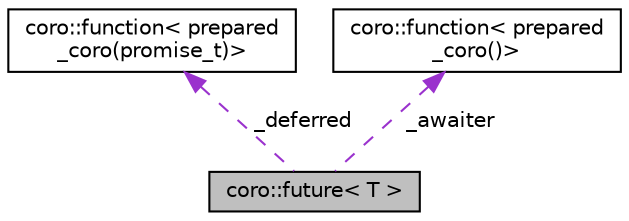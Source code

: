 digraph "coro::future&lt; T &gt;"
{
 // LATEX_PDF_SIZE
  edge [fontname="Helvetica",fontsize="10",labelfontname="Helvetica",labelfontsize="10"];
  node [fontname="Helvetica",fontsize="10",shape=record];
  Node1 [label="coro::future\< T \>",height=0.2,width=0.4,color="black", fillcolor="grey75", style="filled", fontcolor="black",tooltip="Contains future value of T, can be co_awaited in coroutine."];
  Node2 -> Node1 [dir="back",color="darkorchid3",fontsize="10",style="dashed",label=" _deferred" ,fontname="Helvetica"];
  Node2 [label="coro::function\< prepared\l_coro(promise_t)\>",height=0.2,width=0.4,color="black", fillcolor="white", style="filled",URL="$classcoro_1_1function.html",tooltip=" "];
  Node3 -> Node1 [dir="back",color="darkorchid3",fontsize="10",style="dashed",label=" _awaiter" ,fontname="Helvetica"];
  Node3 [label="coro::function\< prepared\l_coro()\>",height=0.2,width=0.4,color="black", fillcolor="white", style="filled",URL="$classcoro_1_1function.html",tooltip=" "];
}
